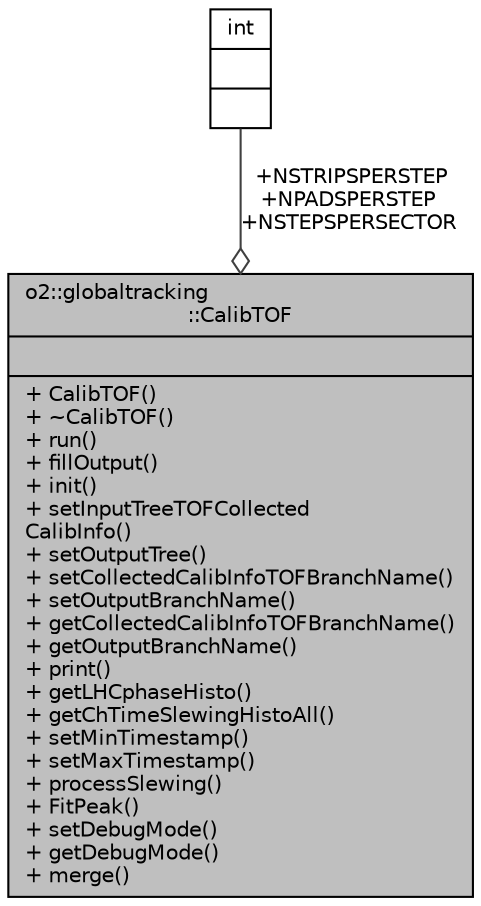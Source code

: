 digraph "o2::globaltracking::CalibTOF"
{
 // INTERACTIVE_SVG=YES
  bgcolor="transparent";
  edge [fontname="Helvetica",fontsize="10",labelfontname="Helvetica",labelfontsize="10"];
  node [fontname="Helvetica",fontsize="10",shape=record];
  Node1 [label="{o2::globaltracking\l::CalibTOF\n||+ CalibTOF()\l+ ~CalibTOF()\l+ run()\l+ fillOutput()\l+ init()\l+ setInputTreeTOFCollected\lCalibInfo()\l+ setOutputTree()\l+ setCollectedCalibInfoTOFBranchName()\l+ setOutputBranchName()\l+ getCollectedCalibInfoTOFBranchName()\l+ getOutputBranchName()\l+ print()\l+ getLHCphaseHisto()\l+ getChTimeSlewingHistoAll()\l+ setMinTimestamp()\l+ setMaxTimestamp()\l+ processSlewing()\l+ FitPeak()\l+ setDebugMode()\l+ getDebugMode()\l+ merge()\l}",height=0.2,width=0.4,color="black", fillcolor="grey75", style="filled" fontcolor="black"];
  Node2 -> Node1 [color="grey25",fontsize="10",style="solid",label=" +NSTRIPSPERSTEP\n+NPADSPERSTEP\n+NSTEPSPERSECTOR" ,arrowhead="odiamond",fontname="Helvetica"];
  Node2 [label="{int\n||}",height=0.2,width=0.4,color="black",URL="$d1/da0/classint.html"];
}

